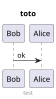 {
  "sha1": "4k4iedxzzblqcpzzy17cu9cvunkobpn",
  "insertion": {
    "when": "2024-05-30T20:48:20.506Z",
    "user": "plantuml@gmail.com"
  }
}
@startuml
footer this is a note
Title toto
Bob -> Alice : ok
footer test
scale 100 height
@enduml
